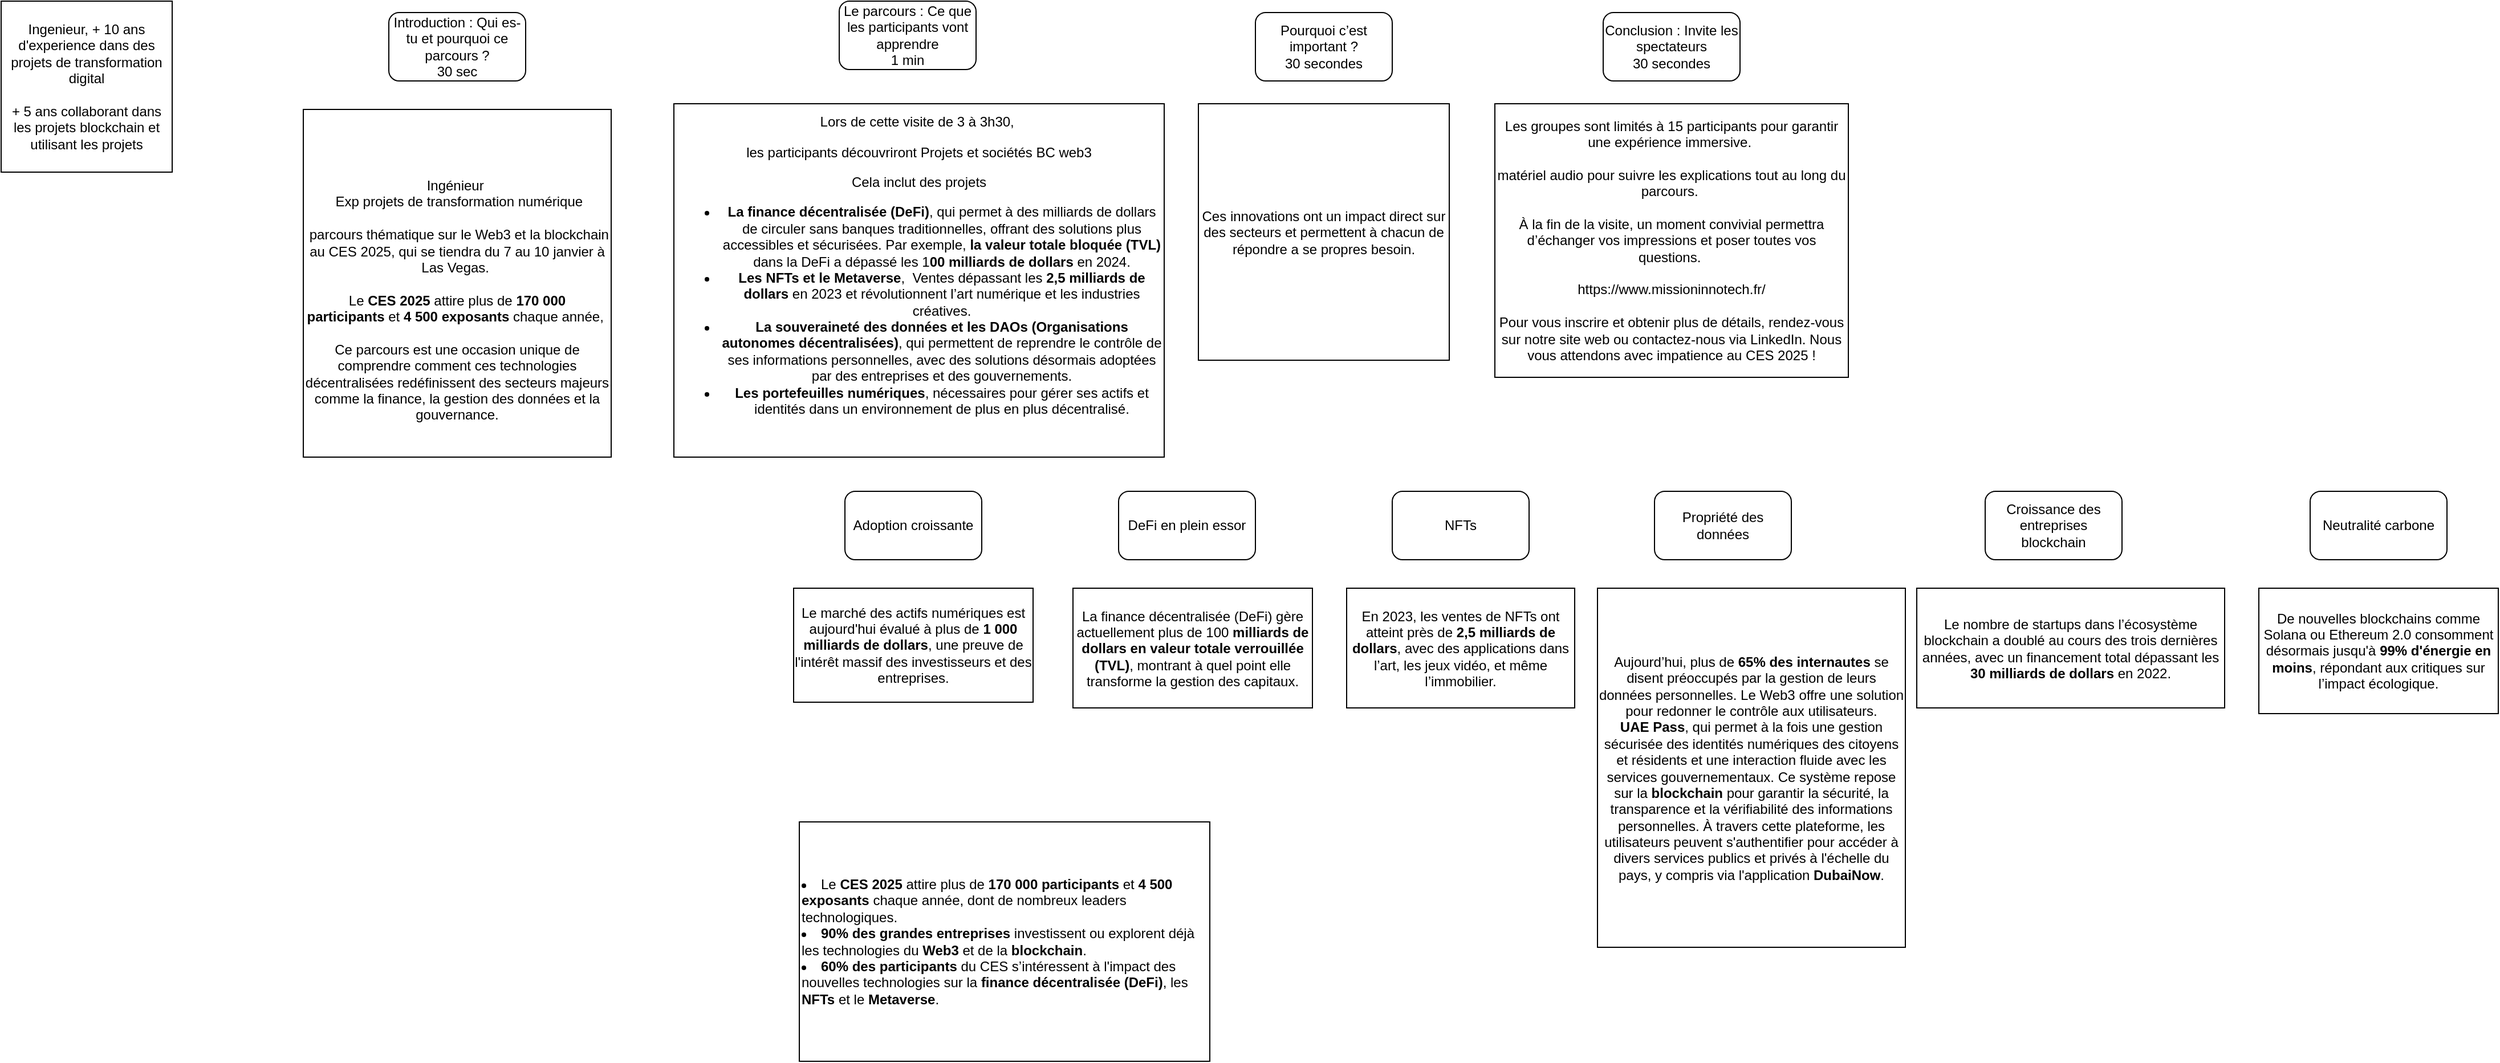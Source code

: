 <mxfile version="24.8.6">
  <diagram name="Page-1" id="Z1V4pkyrTjfmCM-U0hCl">
    <mxGraphModel dx="2243" dy="584" grid="1" gridSize="10" guides="1" tooltips="1" connect="1" arrows="1" fold="1" page="1" pageScale="1" pageWidth="827" pageHeight="1169" math="0" shadow="0">
      <root>
        <mxCell id="0" />
        <mxCell id="1" parent="0" />
        <mxCell id="f6ZDDn2nSGfMl3vf_n1B-1" value="Introduction : Qui es-tu et pourquoi ce parcours ?&lt;div&gt;30 sec&lt;/div&gt;" style="rounded=1;whiteSpace=wrap;html=1;" vertex="1" parent="1">
          <mxGeometry x="-320" y="30" width="120" height="60" as="geometry" />
        </mxCell>
        <mxCell id="f6ZDDn2nSGfMl3vf_n1B-2" value="Ingenieur, + 10 ans d&#39;experience dans des projets de transformation digital&lt;div&gt;&lt;br&gt;&lt;/div&gt;&lt;div&gt;+ 5 ans collaborant dans les projets blockchain et utilisant les projets&lt;/div&gt;" style="rounded=0;whiteSpace=wrap;html=1;" vertex="1" parent="1">
          <mxGeometry x="-660" y="20" width="150" height="150" as="geometry" />
        </mxCell>
        <mxCell id="f6ZDDn2nSGfMl3vf_n1B-5" value="Le parcours : Ce que les participants vont apprendre&lt;div&gt;1 min&lt;/div&gt;" style="rounded=1;whiteSpace=wrap;html=1;" vertex="1" parent="1">
          <mxGeometry x="75" y="20" width="120" height="60" as="geometry" />
        </mxCell>
        <mxCell id="f6ZDDn2nSGfMl3vf_n1B-6" value="Pourquoi c’est important ?&lt;div&gt;30 secondes&lt;/div&gt;" style="rounded=1;whiteSpace=wrap;html=1;" vertex="1" parent="1">
          <mxGeometry x="440" y="30" width="120" height="60" as="geometry" />
        </mxCell>
        <mxCell id="f6ZDDn2nSGfMl3vf_n1B-7" value="Conclusion : Invite les spectateurs&lt;div&gt;30 secondes&lt;/div&gt;" style="rounded=1;whiteSpace=wrap;html=1;" vertex="1" parent="1">
          <mxGeometry x="745" y="30" width="120" height="60" as="geometry" />
        </mxCell>
        <mxCell id="f6ZDDn2nSGfMl3vf_n1B-8" value="Adoption croissante" style="rounded=1;whiteSpace=wrap;html=1;" vertex="1" parent="1">
          <mxGeometry x="80" y="450" width="120" height="60" as="geometry" />
        </mxCell>
        <mxCell id="f6ZDDn2nSGfMl3vf_n1B-9" value="&lt;meta charset=&quot;utf-8&quot;&gt;Le marché des actifs numériques est aujourd&#39;hui évalué à plus de &lt;strong&gt;1 000 milliards de dollars&lt;/strong&gt;, une preuve de l&#39;intérêt massif des investisseurs et des entreprises." style="rounded=0;whiteSpace=wrap;html=1;" vertex="1" parent="1">
          <mxGeometry x="35" y="535" width="210" height="100" as="geometry" />
        </mxCell>
        <mxCell id="f6ZDDn2nSGfMl3vf_n1B-10" value="La finance décentralisée (DeFi) gère actuellement plus de 100&lt;strong&gt;&amp;nbsp;milliards de dollars en valeur totale verrouillée (TVL)&lt;/strong&gt;, montrant à quel point elle transforme la gestion des capitaux." style="rounded=0;whiteSpace=wrap;html=1;" vertex="1" parent="1">
          <mxGeometry x="280" y="535" width="210" height="105" as="geometry" />
        </mxCell>
        <mxCell id="f6ZDDn2nSGfMl3vf_n1B-11" value="En 2023, les ventes de NFTs ont atteint près de &lt;strong&gt;2,5 milliards de dollars&lt;/strong&gt;, avec des applications dans l’art, les jeux vidéo, et même l’immobilier." style="rounded=0;whiteSpace=wrap;html=1;" vertex="1" parent="1">
          <mxGeometry x="520" y="535" width="200" height="105" as="geometry" />
        </mxCell>
        <mxCell id="f6ZDDn2nSGfMl3vf_n1B-12" value="Aujourd’hui, plus de &lt;strong&gt;65% des internautes&lt;/strong&gt; se disent préoccupés par la gestion de leurs données personnelles. Le Web3 offre une solution pour redonner le contrôle aux utilisateurs.&lt;div&gt;&lt;strong&gt;UAE Pass&lt;/strong&gt;, qui permet à la fois une gestion sécurisée des identités numériques des citoyens et résidents et une interaction fluide avec les services gouvernementaux. Ce système repose sur la &lt;strong&gt;blockchain&lt;/strong&gt; pour garantir la sécurité, la transparence et la vérifiabilité des informations personnelles. À travers cette plateforme, les utilisateurs peuvent s&#39;authentifier pour accéder à divers services publics et privés à l&#39;échelle du pays, y compris via l&#39;application &lt;strong&gt;DubaiNow&lt;/strong&gt;.&lt;/div&gt;" style="rounded=0;whiteSpace=wrap;html=1;" vertex="1" parent="1">
          <mxGeometry x="740" y="535" width="270" height="315" as="geometry" />
        </mxCell>
        <mxCell id="f6ZDDn2nSGfMl3vf_n1B-13" value="&lt;meta charset=&quot;utf-8&quot;&gt;Le nombre de startups dans l’écosystème blockchain a doublé au cours des trois dernières années, avec un financement total dépassant les &lt;strong&gt;30 milliards de dollars&lt;/strong&gt; en 2022." style="rounded=0;whiteSpace=wrap;html=1;" vertex="1" parent="1">
          <mxGeometry x="1020" y="535" width="270" height="105" as="geometry" />
        </mxCell>
        <mxCell id="f6ZDDn2nSGfMl3vf_n1B-14" value="&lt;meta charset=&quot;utf-8&quot;&gt;De nouvelles blockchains comme Solana ou Ethereum 2.0 consomment désormais jusqu&#39;à &lt;strong&gt;99% d&#39;énergie en moins&lt;/strong&gt;, répondant aux critiques sur l’impact écologique." style="rounded=0;whiteSpace=wrap;html=1;" vertex="1" parent="1">
          <mxGeometry x="1320" y="535" width="210" height="110" as="geometry" />
        </mxCell>
        <mxCell id="f6ZDDn2nSGfMl3vf_n1B-15" value="&lt;meta charset=&quot;utf-8&quot;&gt;DeFi en plein essor" style="rounded=1;whiteSpace=wrap;html=1;" vertex="1" parent="1">
          <mxGeometry x="320" y="450" width="120" height="60" as="geometry" />
        </mxCell>
        <mxCell id="f6ZDDn2nSGfMl3vf_n1B-16" value="&lt;meta charset=&quot;utf-8&quot;&gt;NFTs" style="rounded=1;whiteSpace=wrap;html=1;" vertex="1" parent="1">
          <mxGeometry x="560" y="450" width="120" height="60" as="geometry" />
        </mxCell>
        <mxCell id="f6ZDDn2nSGfMl3vf_n1B-17" value="&lt;meta charset=&quot;utf-8&quot;&gt;Propriété des données" style="rounded=1;whiteSpace=wrap;html=1;" vertex="1" parent="1">
          <mxGeometry x="790" y="450" width="120" height="60" as="geometry" />
        </mxCell>
        <mxCell id="f6ZDDn2nSGfMl3vf_n1B-18" value="&lt;meta charset=&quot;utf-8&quot;&gt;Croissance des entreprises blockchain" style="rounded=1;whiteSpace=wrap;html=1;" vertex="1" parent="1">
          <mxGeometry x="1080" y="450" width="120" height="60" as="geometry" />
        </mxCell>
        <mxCell id="f6ZDDn2nSGfMl3vf_n1B-19" value="&lt;meta charset=&quot;utf-8&quot;&gt;Neutralité carbone" style="rounded=1;whiteSpace=wrap;html=1;" vertex="1" parent="1">
          <mxGeometry x="1365" y="450" width="120" height="60" as="geometry" />
        </mxCell>
        <mxCell id="f6ZDDn2nSGfMl3vf_n1B-20" value="&lt;li&gt;Le &lt;strong&gt;CES 2025&lt;/strong&gt; attire plus de &lt;strong&gt;170 000 participants&lt;/strong&gt; et &lt;strong&gt;4 500 exposants&lt;/strong&gt; chaque année, dont de nombreux leaders technologiques.&lt;/li&gt;&lt;li&gt;&lt;strong&gt;90% des grandes entreprises&lt;/strong&gt; investissent ou explorent déjà les technologies du &lt;strong&gt;Web3&lt;/strong&gt; et de la &lt;strong&gt;blockchain&lt;/strong&gt;.&lt;/li&gt;&lt;li&gt;&lt;strong&gt;60% des participants&lt;/strong&gt; du CES s’intéressent à l&#39;impact des nouvelles technologies sur la &lt;strong&gt;finance décentralisée (DeFi)&lt;/strong&gt;, les &lt;strong&gt;NFTs&lt;/strong&gt; et le &lt;strong&gt;Metaverse&lt;/strong&gt;.&lt;/li&gt;" style="rounded=0;whiteSpace=wrap;html=1;align=left;" vertex="1" parent="1">
          <mxGeometry x="40" y="740" width="360" height="210" as="geometry" />
        </mxCell>
        <mxCell id="f6ZDDn2nSGfMl3vf_n1B-21" value="&lt;div&gt;&lt;br&gt;&lt;/div&gt;&lt;div&gt;&lt;br&gt;&lt;/div&gt;&lt;div&gt;Ingénieur&amp;nbsp;&lt;/div&gt;&lt;div&gt;&amp;nbsp;Exp projets de transformation numérique&lt;/div&gt;&lt;div&gt;&lt;br&gt;&lt;/div&gt;&lt;div&gt;&amp;nbsp;&lt;span style=&quot;background-color: initial;&quot;&gt;parcours thématique sur le Web3 et la blockchain au CES 2025, qui se tiendra du 7 au 10 janvier à Las Vegas.&amp;nbsp;&lt;/span&gt;&lt;/div&gt;&lt;div&gt;&lt;span style=&quot;text-align: left;&quot;&gt;&lt;br&gt;&lt;/span&gt;&lt;/div&gt;&lt;div&gt;&lt;span style=&quot;text-align: left;&quot;&gt;Le&amp;nbsp;&lt;/span&gt;&lt;strong style=&quot;text-align: left;&quot;&gt;CES 2025&lt;/strong&gt;&lt;span style=&quot;text-align: left;&quot;&gt;&amp;nbsp;attire plus de&amp;nbsp;&lt;/span&gt;&lt;strong style=&quot;text-align: left;&quot;&gt;170 000 participants&lt;/strong&gt;&lt;span style=&quot;text-align: left;&quot;&gt;&amp;nbsp;et&amp;nbsp;&lt;/span&gt;&lt;strong style=&quot;text-align: left;&quot;&gt;4 500 exposants&lt;/strong&gt;&lt;span style=&quot;text-align: left;&quot;&gt;&amp;nbsp;chaque année,&amp;nbsp;&lt;/span&gt;&lt;/div&gt;&lt;div&gt;&lt;br&gt;&lt;/div&gt;&lt;div&gt;Ce parcours est une occasion unique de comprendre comment ces technologies décentralisées redéfinissent des secteurs majeurs comme la finance, la gestion des données et la gouvernance.&lt;/div&gt;" style="rounded=0;whiteSpace=wrap;html=1;" vertex="1" parent="1">
          <mxGeometry x="-395" y="115" width="270" height="305" as="geometry" />
        </mxCell>
        <mxCell id="f6ZDDn2nSGfMl3vf_n1B-22" value="&lt;div&gt;Ces innovations ont un impact direct sur des secteurs et permettent à chacun de répondre a se propres besoin.&lt;/div&gt;" style="rounded=0;whiteSpace=wrap;html=1;" vertex="1" parent="1">
          <mxGeometry x="390" y="110" width="220" height="225" as="geometry" />
        </mxCell>
        <mxCell id="f6ZDDn2nSGfMl3vf_n1B-23" value="Les groupes sont limités à 15 participants pour garantir une expérience immersive.&amp;nbsp;&lt;div&gt;&lt;br&gt;&lt;/div&gt;&lt;div&gt;matériel audio pour suivre les explications tout au long du parcours.&amp;nbsp;&lt;/div&gt;&lt;div&gt;&lt;br&gt;&lt;/div&gt;&lt;div&gt;À la fin de la visite, un moment convivial permettra d’échanger vos impressions et poser toutes vos questions.&amp;nbsp;&lt;/div&gt;&lt;div&gt;&lt;br&gt;&lt;/div&gt;&lt;div&gt;https://www.missioninnotech.fr/&lt;/div&gt;&lt;div&gt;&lt;br&gt;&lt;/div&gt;&lt;div&gt;Pour vous inscrire et obtenir plus de détails, rendez-vous sur notre site web ou contactez-nous via LinkedIn. Nous vous attendons avec impatience au CES 2025 !&lt;/div&gt;" style="rounded=0;whiteSpace=wrap;html=1;" vertex="1" parent="1">
          <mxGeometry x="650" y="110" width="310" height="240" as="geometry" />
        </mxCell>
        <mxCell id="f6ZDDn2nSGfMl3vf_n1B-24" value="&lt;p&gt;Lors de cette visite de 3 à 3h30,&amp;nbsp;&lt;/p&gt;&lt;p&gt;&lt;span style=&quot;background-color: initial;&quot;&gt;les participants découvriront Projets et sociétés BC web3&lt;/span&gt;&lt;/p&gt;&lt;p&gt;&lt;span style=&quot;background-color: initial;&quot;&gt;Cela inclut des projets&lt;/span&gt;&lt;/p&gt;&lt;ul&gt;&lt;li&gt;&lt;strong&gt;La finance décentralisée (DeFi)&lt;/strong&gt;, qui permet à des milliards de dollars de circuler sans banques traditionnelles, offrant des solutions plus accessibles et sécurisées. Par exemple, &lt;strong&gt;la valeur totale bloquée (TVL)&lt;/strong&gt; dans la DeFi a dépassé les 1&lt;strong&gt;00 milliards de dollars&lt;/strong&gt; en 2024.&lt;/li&gt;&lt;li&gt;&lt;strong&gt;Les NFTs et le Metaverse&lt;/strong&gt;,&amp;nbsp; Ventes dépassant les &lt;strong&gt;2,5 milliards de dollars&lt;/strong&gt; en 2023 et révolutionnent l’art numérique et les industries créatives.&lt;/li&gt;&lt;li&gt;&lt;strong&gt;La souveraineté des données et les DAOs (Organisations autonomes décentralisées)&lt;/strong&gt;, qui permettent de reprendre le contrôle de ses informations personnelles, avec des solutions désormais adoptées par des entreprises et des gouvernements.&lt;/li&gt;&lt;li&gt;&lt;strong&gt;Les portefeuilles numériques&lt;/strong&gt;, nécessaires pour gérer ses actifs et identités dans un environnement de plus en plus décentralisé.&lt;/li&gt;&lt;/ul&gt;&lt;p&gt;&lt;br&gt;&lt;/p&gt;" style="rounded=0;whiteSpace=wrap;html=1;" vertex="1" parent="1">
          <mxGeometry x="-70" y="110" width="430" height="310" as="geometry" />
        </mxCell>
      </root>
    </mxGraphModel>
  </diagram>
</mxfile>
